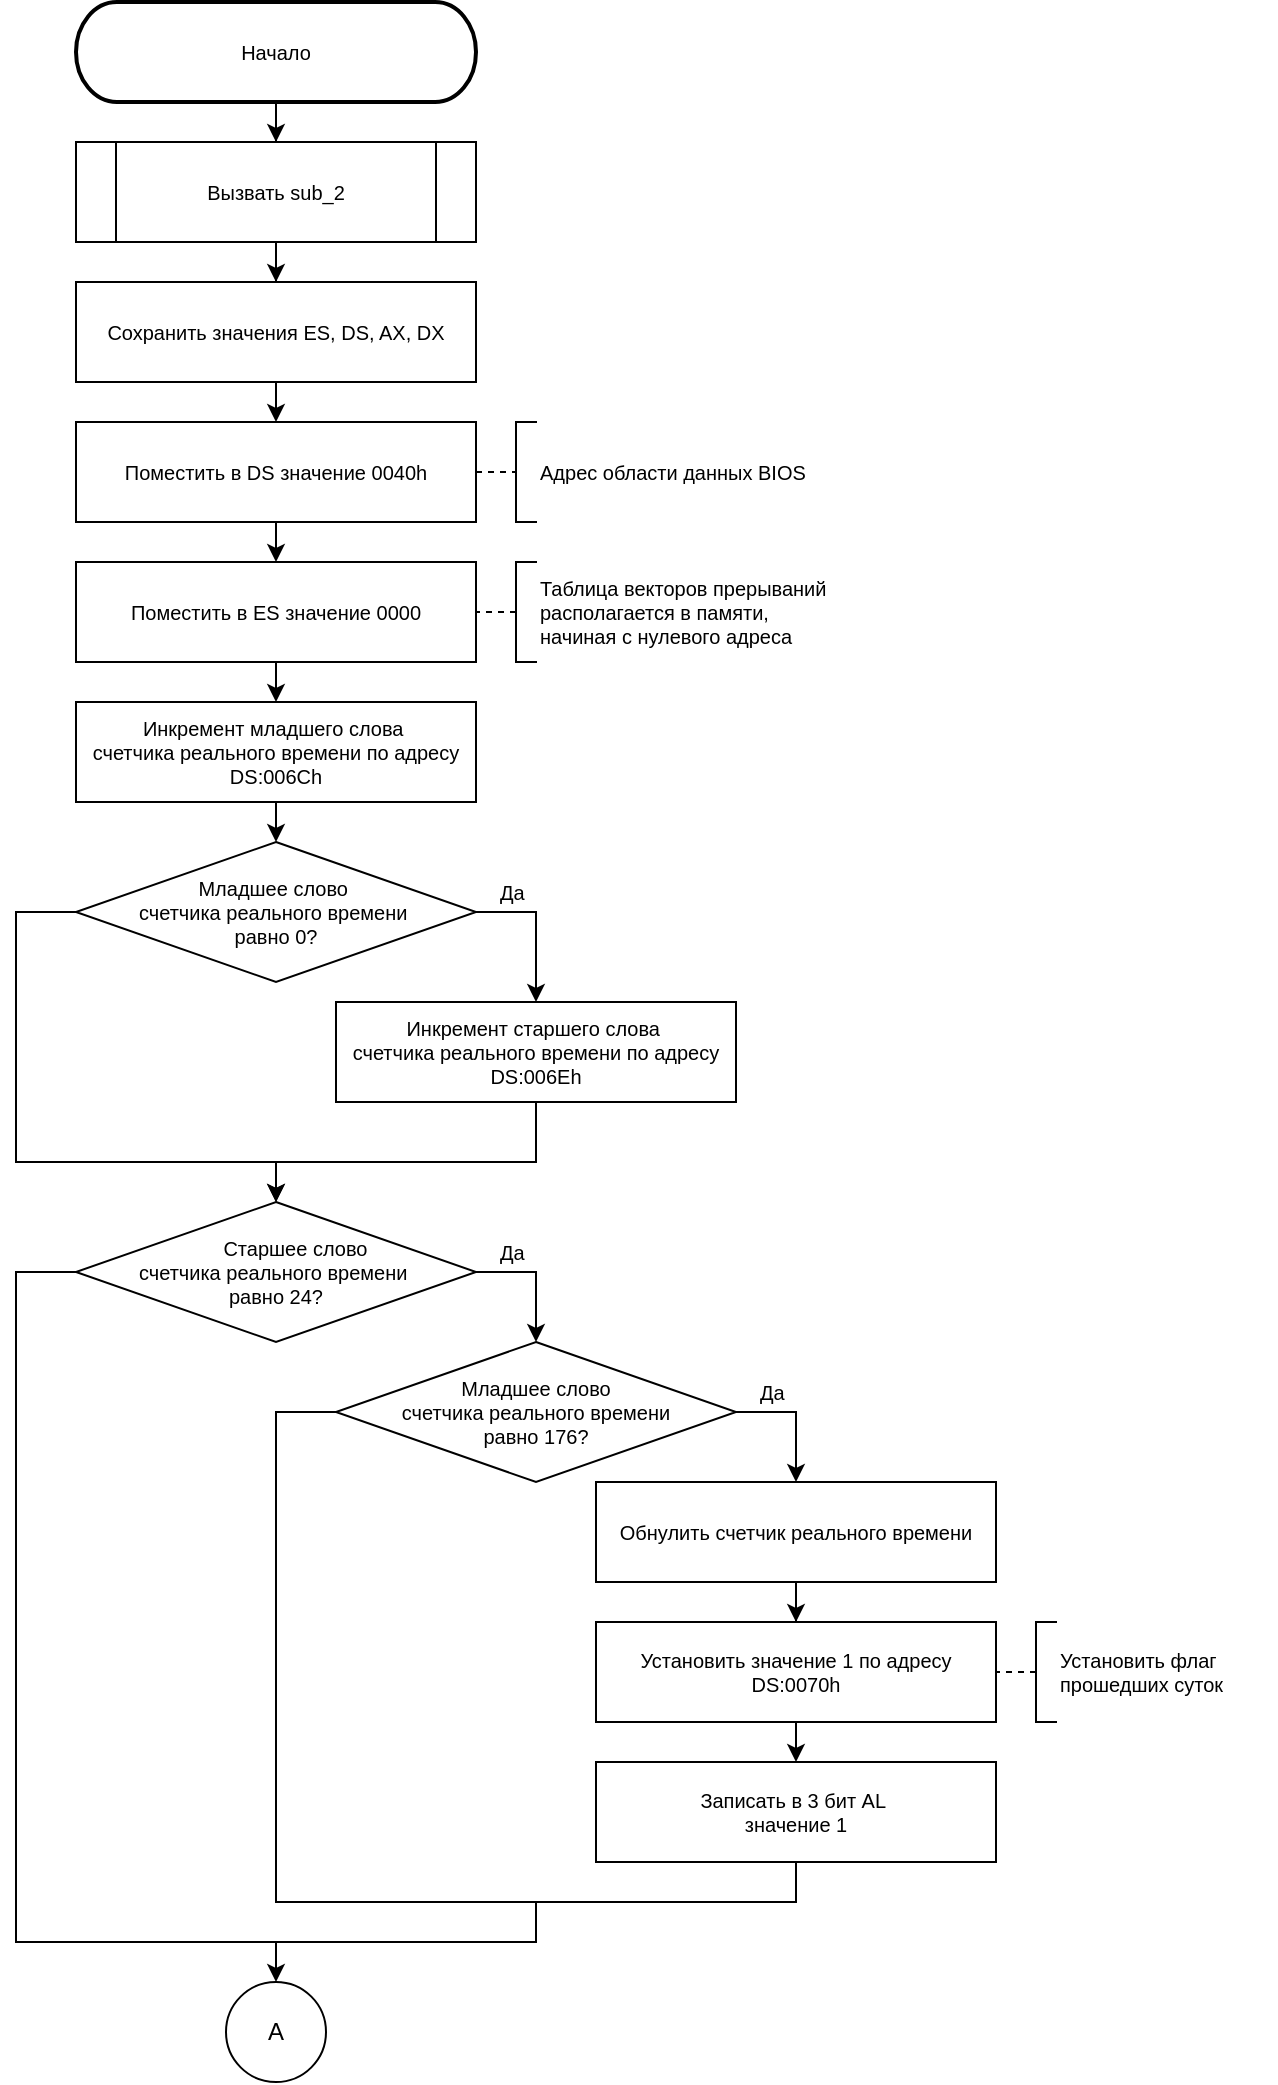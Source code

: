 <mxfile version="24.7.8" pages="3">
  <diagram name="int8h_part1" id="kX3AGAllcmJoz38sUThV">
    <mxGraphModel dx="954" dy="727" grid="1" gridSize="10" guides="1" tooltips="1" connect="1" arrows="1" fold="1" page="1" pageScale="1" pageWidth="827" pageHeight="1169" math="0" shadow="0">
      <root>
        <mxCell id="0" />
        <mxCell id="1" parent="0" />
        <mxCell id="KEGsF3LA1VzCkgQofQEx-5" value="" style="edgeStyle=orthogonalEdgeStyle;rounded=0;orthogonalLoop=1;jettySize=auto;html=1;" parent="1" source="KEGsF3LA1VzCkgQofQEx-2" target="KEGsF3LA1VzCkgQofQEx-4" edge="1">
          <mxGeometry relative="1" as="geometry" />
        </mxCell>
        <mxCell id="KEGsF3LA1VzCkgQofQEx-2" value="Начало" style="strokeWidth=2;html=1;shape=stencil(xVXLboMwEPwajlSA1YgcK5oec2mlnjdkk1gxNlq7Sfr3NRhUninxpRIHdgZmPOu1HLBMn6DEIIkkFBiw1yBJPpAKLsEosoVlTg5eRa68unKduhJ0iblx2AWIw06gY7QhdcYr35tGgcsTEjcVyzZB9GK/qR6W5UpKK8KV1D2mw1sx4NL+G92cWPT07Gy+m9pVpXUo0CD10N9wWwcEyZu3U7zM6d3DqZ+o9f3L6fNxp9jPaePTvXhoFi/s4NYj2IRdul64YV52rfrj6byaObJbnG7GjmUWmTuALNtBfj6S+pL7yUWWUB3uEdHShbpgZ+gG830vf6sguOwopOnjCkC5faHBGqiRYE19C+HGdUjKQNWGnr4AOmJodcKDgGOP0lfEsgM3ez+93JVH4kHPlkn8Y2SfPc6F0njnJFh8NGc1OjOcLDsowjtTe+BCuNtp7kCMBGrU3ZU18AM=);whiteSpace=wrap;fontSize=10;" parent="1" vertex="1">
          <mxGeometry x="140" y="70" width="200" height="50" as="geometry" />
        </mxCell>
        <mxCell id="KEGsF3LA1VzCkgQofQEx-7" value="" style="edgeStyle=orthogonalEdgeStyle;rounded=0;orthogonalLoop=1;jettySize=auto;html=1;" parent="1" source="KEGsF3LA1VzCkgQofQEx-4" target="KEGsF3LA1VzCkgQofQEx-6" edge="1">
          <mxGeometry relative="1" as="geometry" />
        </mxCell>
        <mxCell id="KEGsF3LA1VzCkgQofQEx-4" value="Вызвать sub_2" style="shape=process;whiteSpace=wrap;html=1;backgroundOutline=1;fontSize=10;" parent="1" vertex="1">
          <mxGeometry x="140" y="140" width="200" height="50" as="geometry" />
        </mxCell>
        <mxCell id="KEGsF3LA1VzCkgQofQEx-9" style="edgeStyle=orthogonalEdgeStyle;rounded=0;orthogonalLoop=1;jettySize=auto;html=1;exitX=0.5;exitY=1;exitDx=0;exitDy=0;entryX=0.5;entryY=0;entryDx=0;entryDy=0;" parent="1" source="KEGsF3LA1VzCkgQofQEx-6" target="KEGsF3LA1VzCkgQofQEx-8" edge="1">
          <mxGeometry relative="1" as="geometry" />
        </mxCell>
        <mxCell id="KEGsF3LA1VzCkgQofQEx-6" value="Сохранить значения ES, DS, AX, DX" style="rounded=0;whiteSpace=wrap;html=1;fontSize=10;" parent="1" vertex="1">
          <mxGeometry x="140" y="210" width="200" height="50" as="geometry" />
        </mxCell>
        <mxCell id="KEGsF3LA1VzCkgQofQEx-20" style="edgeStyle=orthogonalEdgeStyle;rounded=0;orthogonalLoop=1;jettySize=auto;html=1;exitX=0.5;exitY=1;exitDx=0;exitDy=0;entryX=0.5;entryY=0;entryDx=0;entryDy=0;" parent="1" source="KEGsF3LA1VzCkgQofQEx-8" target="KEGsF3LA1VzCkgQofQEx-15" edge="1">
          <mxGeometry relative="1" as="geometry" />
        </mxCell>
        <mxCell id="KEGsF3LA1VzCkgQofQEx-8" value="Поместить в DS значение 0040h" style="rounded=0;whiteSpace=wrap;html=1;fontSize=10;" parent="1" vertex="1">
          <mxGeometry x="140" y="280" width="200" height="50" as="geometry" />
        </mxCell>
        <mxCell id="KEGsF3LA1VzCkgQofQEx-10" value="" style="endArrow=none;html=1;rounded=0;exitX=1;exitY=0.5;exitDx=0;exitDy=0;entryX=0.5;entryY=1;entryDx=0;entryDy=0;dashed=1;" parent="1" source="KEGsF3LA1VzCkgQofQEx-8" target="KEGsF3LA1VzCkgQofQEx-12" edge="1">
          <mxGeometry width="50" height="50" relative="1" as="geometry">
            <mxPoint x="300" y="320" as="sourcePoint" />
            <mxPoint x="310" y="305" as="targetPoint" />
          </mxGeometry>
        </mxCell>
        <mxCell id="KEGsF3LA1VzCkgQofQEx-12" value="" style="shape=partialRectangle;whiteSpace=wrap;html=1;bottom=1;right=1;left=1;top=0;fillColor=none;routingCenterX=-0.5;rotation=90;" parent="1" vertex="1">
          <mxGeometry x="340" y="300" width="50" height="10" as="geometry" />
        </mxCell>
        <mxCell id="KEGsF3LA1VzCkgQofQEx-14" value="Адрес области данных BIOS" style="text;html=1;align=left;verticalAlign=middle;resizable=0;points=[];autosize=1;strokeColor=none;fillColor=none;fontSize=10;" parent="1" vertex="1">
          <mxGeometry x="370" y="290" width="160" height="30" as="geometry" />
        </mxCell>
        <mxCell id="KEGsF3LA1VzCkgQofQEx-24" style="edgeStyle=orthogonalEdgeStyle;rounded=0;orthogonalLoop=1;jettySize=auto;html=1;exitX=0.5;exitY=1;exitDx=0;exitDy=0;entryX=0.5;entryY=0;entryDx=0;entryDy=0;" parent="1" source="KEGsF3LA1VzCkgQofQEx-15" target="KEGsF3LA1VzCkgQofQEx-19" edge="1">
          <mxGeometry relative="1" as="geometry" />
        </mxCell>
        <mxCell id="KEGsF3LA1VzCkgQofQEx-15" value="Поместить в ES значение 0000" style="rounded=0;whiteSpace=wrap;html=1;fontSize=10;" parent="1" vertex="1">
          <mxGeometry x="140" y="350" width="200" height="50" as="geometry" />
        </mxCell>
        <mxCell id="KEGsF3LA1VzCkgQofQEx-17" style="edgeStyle=orthogonalEdgeStyle;rounded=0;orthogonalLoop=1;jettySize=auto;html=1;exitX=0.5;exitY=1;exitDx=0;exitDy=0;entryX=1;entryY=0.5;entryDx=0;entryDy=0;endArrow=none;endFill=0;dashed=1;" parent="1" source="KEGsF3LA1VzCkgQofQEx-16" target="KEGsF3LA1VzCkgQofQEx-15" edge="1">
          <mxGeometry relative="1" as="geometry" />
        </mxCell>
        <mxCell id="KEGsF3LA1VzCkgQofQEx-16" value="" style="shape=partialRectangle;whiteSpace=wrap;html=1;bottom=1;right=1;left=1;top=0;fillColor=none;routingCenterX=-0.5;rotation=90;" parent="1" vertex="1">
          <mxGeometry x="340" y="370" width="50" height="10" as="geometry" />
        </mxCell>
        <mxCell id="KEGsF3LA1VzCkgQofQEx-18" value="Таблица векторов прерываний&amp;nbsp;&lt;div style=&quot;font-size: 10px;&quot;&gt;располагается&amp;nbsp;&lt;span style=&quot;background-color: initial; font-size: 10px;&quot;&gt;в памяти,&lt;/span&gt;&lt;/div&gt;&lt;div style=&quot;font-size: 10px;&quot;&gt;&lt;span style=&quot;background-color: initial; font-size: 10px;&quot;&gt;начиная с нулевого адреса&lt;/span&gt;&lt;/div&gt;" style="text;html=1;align=left;verticalAlign=middle;resizable=0;points=[];autosize=1;strokeColor=none;fillColor=none;fontSize=10;" parent="1" vertex="1">
          <mxGeometry x="370" y="350" width="170" height="50" as="geometry" />
        </mxCell>
        <mxCell id="KEGsF3LA1VzCkgQofQEx-27" style="edgeStyle=orthogonalEdgeStyle;rounded=0;orthogonalLoop=1;jettySize=auto;html=1;exitX=0.5;exitY=1;exitDx=0;exitDy=0;entryX=0.5;entryY=0;entryDx=0;entryDy=0;" parent="1" source="KEGsF3LA1VzCkgQofQEx-19" target="KEGsF3LA1VzCkgQofQEx-26" edge="1">
          <mxGeometry relative="1" as="geometry" />
        </mxCell>
        <mxCell id="KEGsF3LA1VzCkgQofQEx-19" value="Инкремент младшего слова&amp;nbsp;&lt;div&gt;счетчика реального времени по адресу DS:006Ch&lt;/div&gt;" style="rounded=0;whiteSpace=wrap;html=1;fontSize=10;" parent="1" vertex="1">
          <mxGeometry x="140" y="420" width="200" height="50" as="geometry" />
        </mxCell>
        <mxCell id="KEGsF3LA1VzCkgQofQEx-23" value="&lt;div style=&quot;font-size: 10px;&quot;&gt;&lt;br&gt;&lt;/div&gt;" style="text;html=1;align=left;verticalAlign=middle;resizable=0;points=[];autosize=1;strokeColor=none;fillColor=none;fontSize=10;" parent="1" vertex="1">
          <mxGeometry x="370" y="430" width="20" height="30" as="geometry" />
        </mxCell>
        <mxCell id="KEGsF3LA1VzCkgQofQEx-30" style="edgeStyle=orthogonalEdgeStyle;rounded=0;orthogonalLoop=1;jettySize=auto;html=1;exitX=1;exitY=0.5;exitDx=0;exitDy=0;entryX=0.5;entryY=0;entryDx=0;entryDy=0;" parent="1" source="KEGsF3LA1VzCkgQofQEx-26" target="KEGsF3LA1VzCkgQofQEx-29" edge="1">
          <mxGeometry relative="1" as="geometry" />
        </mxCell>
        <mxCell id="KEGsF3LA1VzCkgQofQEx-33" style="edgeStyle=orthogonalEdgeStyle;rounded=0;orthogonalLoop=1;jettySize=auto;html=1;exitX=0;exitY=0.5;exitDx=0;exitDy=0;entryX=0.5;entryY=0;entryDx=0;entryDy=0;" parent="1" source="KEGsF3LA1VzCkgQofQEx-26" target="KEGsF3LA1VzCkgQofQEx-31" edge="1">
          <mxGeometry relative="1" as="geometry">
            <Array as="points">
              <mxPoint x="110" y="525" />
              <mxPoint x="110" y="650" />
              <mxPoint x="240" y="650" />
            </Array>
          </mxGeometry>
        </mxCell>
        <mxCell id="KEGsF3LA1VzCkgQofQEx-26" value="Младшее слово&amp;nbsp;&lt;div style=&quot;font-size: 10px;&quot;&gt;счетчика реального времени&amp;nbsp;&lt;/div&gt;&lt;div style=&quot;font-size: 10px;&quot;&gt;равно 0?&lt;/div&gt;" style="rhombus;whiteSpace=wrap;html=1;fontSize=10;" parent="1" vertex="1">
          <mxGeometry x="140" y="490" width="200" height="70" as="geometry" />
        </mxCell>
        <mxCell id="KEGsF3LA1VzCkgQofQEx-32" style="edgeStyle=orthogonalEdgeStyle;rounded=0;orthogonalLoop=1;jettySize=auto;html=1;exitX=0.5;exitY=1;exitDx=0;exitDy=0;entryX=0.5;entryY=0;entryDx=0;entryDy=0;" parent="1" source="KEGsF3LA1VzCkgQofQEx-29" target="KEGsF3LA1VzCkgQofQEx-31" edge="1">
          <mxGeometry relative="1" as="geometry">
            <Array as="points">
              <mxPoint x="370" y="650" />
              <mxPoint x="240" y="650" />
            </Array>
          </mxGeometry>
        </mxCell>
        <mxCell id="KEGsF3LA1VzCkgQofQEx-29" value="Инкремент старшего слова&amp;nbsp;&lt;div&gt;счетчика реального времени по адресу DS:006Eh&lt;/div&gt;" style="rounded=0;whiteSpace=wrap;html=1;fontSize=10;" parent="1" vertex="1">
          <mxGeometry x="270" y="570" width="200" height="50" as="geometry" />
        </mxCell>
        <mxCell id="KEGsF3LA1VzCkgQofQEx-35" style="edgeStyle=orthogonalEdgeStyle;rounded=0;orthogonalLoop=1;jettySize=auto;html=1;exitX=1;exitY=0.5;exitDx=0;exitDy=0;entryX=0.5;entryY=0;entryDx=0;entryDy=0;" parent="1" source="KEGsF3LA1VzCkgQofQEx-31" target="KEGsF3LA1VzCkgQofQEx-34" edge="1">
          <mxGeometry relative="1" as="geometry" />
        </mxCell>
        <mxCell id="KEGsF3LA1VzCkgQofQEx-31" value="&lt;span style=&quot;white-space: pre;&quot;&gt;&#x9;&lt;/span&gt;Старшее&amp;nbsp;слово&amp;nbsp;&lt;div&gt;счетчика реального времени&amp;nbsp;&lt;/div&gt;&lt;div&gt;равно 24?&lt;/div&gt;" style="rhombus;whiteSpace=wrap;html=1;fontSize=10;" parent="1" vertex="1">
          <mxGeometry x="140" y="670" width="200" height="70" as="geometry" />
        </mxCell>
        <mxCell id="KEGsF3LA1VzCkgQofQEx-37" style="edgeStyle=orthogonalEdgeStyle;rounded=0;orthogonalLoop=1;jettySize=auto;html=1;exitX=1;exitY=0.5;exitDx=0;exitDy=0;entryX=0.5;entryY=0;entryDx=0;entryDy=0;" parent="1" source="KEGsF3LA1VzCkgQofQEx-34" target="KEGsF3LA1VzCkgQofQEx-36" edge="1">
          <mxGeometry relative="1" as="geometry" />
        </mxCell>
        <mxCell id="KEGsF3LA1VzCkgQofQEx-34" value="&lt;div&gt;Младшее слово&lt;/div&gt;&lt;div&gt;счетчика реального времени&lt;/div&gt;&lt;div&gt;равно 176?&lt;/div&gt;" style="rhombus;whiteSpace=wrap;html=1;fontSize=10;" parent="1" vertex="1">
          <mxGeometry x="270" y="740" width="200" height="70" as="geometry" />
        </mxCell>
        <mxCell id="KEGsF3LA1VzCkgQofQEx-40" value="" style="edgeStyle=orthogonalEdgeStyle;rounded=0;orthogonalLoop=1;jettySize=auto;html=1;" parent="1" source="KEGsF3LA1VzCkgQofQEx-36" target="KEGsF3LA1VzCkgQofQEx-38" edge="1">
          <mxGeometry relative="1" as="geometry" />
        </mxCell>
        <mxCell id="KEGsF3LA1VzCkgQofQEx-36" value="Обнулить счетчик реального времени" style="rounded=0;whiteSpace=wrap;html=1;fontSize=10;" parent="1" vertex="1">
          <mxGeometry x="400" y="810" width="200" height="50" as="geometry" />
        </mxCell>
        <mxCell id="Fi61IJi1vSNhHZbA1PIJ-2" style="edgeStyle=orthogonalEdgeStyle;rounded=0;orthogonalLoop=1;jettySize=auto;html=1;exitX=0.5;exitY=1;exitDx=0;exitDy=0;entryX=0.5;entryY=0;entryDx=0;entryDy=0;" parent="1" source="KEGsF3LA1VzCkgQofQEx-38" target="Fi61IJi1vSNhHZbA1PIJ-1" edge="1">
          <mxGeometry relative="1" as="geometry" />
        </mxCell>
        <mxCell id="KEGsF3LA1VzCkgQofQEx-38" value="Установить значение 1 по адресу DS:0070h" style="rounded=0;whiteSpace=wrap;html=1;fontSize=10;" parent="1" vertex="1">
          <mxGeometry x="400" y="880" width="200" height="50" as="geometry" />
        </mxCell>
        <mxCell id="KEGsF3LA1VzCkgQofQEx-41" value="Да" style="text;html=1;align=left;verticalAlign=middle;resizable=0;points=[];autosize=1;strokeColor=none;fillColor=none;fontSize=10;" parent="1" vertex="1">
          <mxGeometry x="350" y="500" width="40" height="30" as="geometry" />
        </mxCell>
        <mxCell id="MlX3_mALY93qENVLKuv_-1" value="" style="shape=partialRectangle;whiteSpace=wrap;html=1;bottom=1;right=1;left=1;top=0;fillColor=none;routingCenterX=-0.5;rotation=90;" parent="1" vertex="1">
          <mxGeometry x="600" y="900" width="50" height="10" as="geometry" />
        </mxCell>
        <mxCell id="MlX3_mALY93qENVLKuv_-2" value="Установить флаг&amp;nbsp;&lt;div&gt;прошедших суток&lt;/div&gt;" style="text;html=1;align=left;verticalAlign=middle;resizable=0;points=[];autosize=1;strokeColor=none;fillColor=none;fontSize=10;" parent="1" vertex="1">
          <mxGeometry x="630" y="885" width="110" height="40" as="geometry" />
        </mxCell>
        <mxCell id="MlX3_mALY93qENVLKuv_-7" value="" style="endArrow=none;html=1;rounded=0;entryX=1;entryY=0.5;entryDx=0;entryDy=0;exitX=0.5;exitY=1;exitDx=0;exitDy=0;dashed=1;" parent="1" source="MlX3_mALY93qENVLKuv_-1" target="KEGsF3LA1VzCkgQofQEx-38" edge="1">
          <mxGeometry width="50" height="50" relative="1" as="geometry">
            <mxPoint x="580" y="1030" as="sourcePoint" />
            <mxPoint x="630" y="980" as="targetPoint" />
          </mxGeometry>
        </mxCell>
        <mxCell id="MlX3_mALY93qENVLKuv_-8" value="" style="shape=waypoint;sketch=0;fillStyle=solid;size=6;pointerEvents=1;points=[];fillColor=none;resizable=0;rotatable=0;perimeter=centerPerimeter;snapToPoint=1;strokeWidth=0.0;opacity=0;" parent="1" vertex="1">
          <mxGeometry x="390" y="950" width="20" height="20" as="geometry" />
        </mxCell>
        <mxCell id="MlX3_mALY93qENVLKuv_-11" value="" style="endArrow=none;html=1;rounded=0;entryX=0;entryY=0.5;entryDx=0;entryDy=0;" parent="1" target="KEGsF3LA1VzCkgQofQEx-34" edge="1">
          <mxGeometry width="50" height="50" relative="1" as="geometry">
            <mxPoint x="370" y="1020" as="sourcePoint" />
            <mxPoint x="270" y="850" as="targetPoint" />
            <Array as="points">
              <mxPoint x="240" y="1020" />
              <mxPoint x="240" y="775" />
            </Array>
          </mxGeometry>
        </mxCell>
        <mxCell id="MlX3_mALY93qENVLKuv_-12" style="edgeStyle=orthogonalEdgeStyle;rounded=0;orthogonalLoop=1;jettySize=auto;html=1;entryX=-0.09;entryY=0.51;entryDx=0;entryDy=0;entryPerimeter=0;" parent="1" source="MlX3_mALY93qENVLKuv_-8" target="MlX3_mALY93qENVLKuv_-8" edge="1">
          <mxGeometry relative="1" as="geometry" />
        </mxCell>
        <mxCell id="MlX3_mALY93qENVLKuv_-14" value="" style="shape=waypoint;sketch=0;fillStyle=solid;size=6;pointerEvents=1;points=[];fillColor=none;resizable=0;rotatable=0;perimeter=centerPerimeter;snapToPoint=1;opacity=0;" parent="1" vertex="1">
          <mxGeometry x="230" y="970" width="20" height="20" as="geometry" />
        </mxCell>
        <mxCell id="MlX3_mALY93qENVLKuv_-15" value="" style="endArrow=none;html=1;rounded=0;entryX=0;entryY=0.5;entryDx=0;entryDy=0;" parent="1" target="KEGsF3LA1VzCkgQofQEx-31" edge="1">
          <mxGeometry width="50" height="50" relative="1" as="geometry">
            <mxPoint x="240" y="1040" as="sourcePoint" />
            <mxPoint x="170" y="840" as="targetPoint" />
            <Array as="points">
              <mxPoint x="110" y="1040" />
              <mxPoint x="110" y="705" />
            </Array>
          </mxGeometry>
        </mxCell>
        <mxCell id="MlX3_mALY93qENVLKuv_-16" value="" style="endArrow=none;html=1;rounded=0;" parent="1" edge="1">
          <mxGeometry width="50" height="50" relative="1" as="geometry">
            <mxPoint x="240" y="1040" as="sourcePoint" />
            <mxPoint x="370" y="1020" as="targetPoint" />
            <Array as="points">
              <mxPoint x="370" y="1040" />
            </Array>
          </mxGeometry>
        </mxCell>
        <mxCell id="Fi61IJi1vSNhHZbA1PIJ-5" style="edgeStyle=orthogonalEdgeStyle;rounded=0;orthogonalLoop=1;jettySize=auto;html=1;exitX=0.5;exitY=0;exitDx=0;exitDy=0;startArrow=classic;startFill=1;endArrow=none;endFill=0;" parent="1" source="MlX3_mALY93qENVLKuv_-17" edge="1">
          <mxGeometry relative="1" as="geometry">
            <mxPoint x="240" y="1040" as="targetPoint" />
          </mxGeometry>
        </mxCell>
        <mxCell id="MlX3_mALY93qENVLKuv_-17" value="A" style="ellipse;whiteSpace=wrap;html=1;aspect=fixed;" parent="1" vertex="1">
          <mxGeometry x="215" y="1060" width="50" height="50" as="geometry" />
        </mxCell>
        <mxCell id="SvgwyUeKpZkWdWrSWKi9-1" value="Да" style="text;html=1;align=left;verticalAlign=middle;resizable=0;points=[];autosize=1;strokeColor=none;fillColor=none;fontSize=10;" parent="1" vertex="1">
          <mxGeometry x="350" y="680" width="40" height="30" as="geometry" />
        </mxCell>
        <mxCell id="SvgwyUeKpZkWdWrSWKi9-2" value="Да" style="text;html=1;align=left;verticalAlign=middle;resizable=0;points=[];autosize=1;strokeColor=none;fillColor=none;fontSize=10;" parent="1" vertex="1">
          <mxGeometry x="480" y="750" width="40" height="30" as="geometry" />
        </mxCell>
        <mxCell id="Fi61IJi1vSNhHZbA1PIJ-1" value="Записать в 3 бит AL&amp;nbsp;&lt;div&gt;значение 1&lt;/div&gt;" style="rounded=0;whiteSpace=wrap;html=1;fontSize=10;" parent="1" vertex="1">
          <mxGeometry x="400" y="950" width="200" height="50" as="geometry" />
        </mxCell>
        <mxCell id="Fi61IJi1vSNhHZbA1PIJ-4" value="" style="endArrow=none;html=1;rounded=0;entryX=0.5;entryY=1;entryDx=0;entryDy=0;" parent="1" target="Fi61IJi1vSNhHZbA1PIJ-1" edge="1">
          <mxGeometry width="50" height="50" relative="1" as="geometry">
            <mxPoint x="370" y="1020" as="sourcePoint" />
            <mxPoint x="500" y="1040" as="targetPoint" />
            <Array as="points">
              <mxPoint x="500" y="1020" />
            </Array>
          </mxGeometry>
        </mxCell>
      </root>
    </mxGraphModel>
  </diagram>
  <diagram id="_A3V1ON-6vE8In4MbhNI" name="int8h_part2">
    <mxGraphModel dx="954" dy="727" grid="1" gridSize="10" guides="1" tooltips="1" connect="1" arrows="1" fold="1" page="1" pageScale="1" pageWidth="827" pageHeight="1169" math="0" shadow="0">
      <root>
        <mxCell id="0" />
        <mxCell id="1" parent="0" />
        <mxCell id="llZR8swVQhsN2AlXlcWy-2" value="Конец" style="strokeWidth=2;html=1;shape=stencil(xVXLboMwEPwajlSA1YgcK5oec2mlnjdkk1gxNlq7Sfr3NRhUninxpRIHdgZmPOu1HLBMn6DEIIkkFBiw1yBJPpAKLsEosoVlTg5eRa68unKduhJ0iblx2AWIw06gY7QhdcYr35tGgcsTEjcVyzZB9GK/qR6W5UpKK8KV1D2mw1sx4NL+G92cWPT07Gy+m9pVpXUo0CD10N9wWwcEyZu3U7zM6d3DqZ+o9f3L6fNxp9jPaePTvXhoFi/s4NYj2IRdul64YV52rfrj6byaObJbnG7GjmUWmTuALNtBfj6S+pL7yUWWUB3uEdHShbpgZ+gG830vf6sguOwopOnjCkC5faHBGqiRYE19C+HGdUjKQNWGnr4AOmJodcKDgGOP0lfEsgM3ez+93JVH4kHPlkn8Y2SfPc6F0njnJFh8NGc1OjOcLDsowjtTe+BCuNtp7kCMBGrU3ZU18AM=);whiteSpace=wrap;fontSize=10;" parent="1" vertex="1">
          <mxGeometry x="300" y="999" width="200" height="50" as="geometry" />
        </mxCell>
        <mxCell id="llZR8swVQhsN2AlXlcWy-4" value="int 1Ch" style="shape=process;whiteSpace=wrap;html=1;backgroundOutline=1;fontSize=10;" parent="1" vertex="1">
          <mxGeometry x="430" y="609" width="200" height="50" as="geometry" />
        </mxCell>
        <mxCell id="jvFBxKoO93Tg4FBrqQjw-2" style="edgeStyle=orthogonalEdgeStyle;rounded=0;orthogonalLoop=1;jettySize=auto;html=1;exitX=0.5;exitY=1;exitDx=0;exitDy=0;entryX=0.5;entryY=0;entryDx=0;entryDy=0;" parent="1" source="llZR8swVQhsN2AlXlcWy-18" target="jvFBxKoO93Tg4FBrqQjw-1" edge="1">
          <mxGeometry relative="1" as="geometry" />
        </mxCell>
        <mxCell id="llZR8swVQhsN2AlXlcWy-18" value="Декремент счетчика времени до отключения моторчика дисковода по адресу DS:0040h" style="rounded=0;whiteSpace=wrap;html=1;fontSize=10;" parent="1" vertex="1">
          <mxGeometry x="300" y="140" width="200" height="50" as="geometry" />
        </mxCell>
        <mxCell id="hmIKk1sUvKySGPibrf0a-3" style="edgeStyle=orthogonalEdgeStyle;rounded=0;orthogonalLoop=1;jettySize=auto;html=1;exitX=0.5;exitY=1;exitDx=0;exitDy=0;entryX=0.5;entryY=0;entryDx=0;entryDy=0;" parent="1" source="llZR8swVQhsN2AlXlcWy-47" target="hmIKk1sUvKySGPibrf0a-1" edge="1">
          <mxGeometry relative="1" as="geometry" />
        </mxCell>
        <mxCell id="llZR8swVQhsN2AlXlcWy-47" value="A" style="ellipse;whiteSpace=wrap;html=1;aspect=fixed;" parent="1" vertex="1">
          <mxGeometry x="375" width="50" height="50" as="geometry" />
        </mxCell>
        <mxCell id="jvFBxKoO93Tg4FBrqQjw-4" style="edgeStyle=orthogonalEdgeStyle;rounded=0;orthogonalLoop=1;jettySize=auto;html=1;exitX=1;exitY=0.5;exitDx=0;exitDy=0;entryX=0.5;entryY=0;entryDx=0;entryDy=0;" parent="1" source="jvFBxKoO93Tg4FBrqQjw-1" target="jvFBxKoO93Tg4FBrqQjw-3" edge="1">
          <mxGeometry relative="1" as="geometry" />
        </mxCell>
        <mxCell id="jvFBxKoO93Tg4FBrqQjw-1" value="&lt;div&gt;&lt;font style=&quot;font-size: 6px;&quot;&gt;&lt;br&gt;&lt;/font&gt;&lt;/div&gt;&lt;font style=&quot;font-size: 10px;&quot;&gt;Значение&amp;nbsp;&lt;/font&gt;&lt;span style=&quot;font-size: 10px; background-color: initial;&quot;&gt;счетчика&amp;nbsp;&lt;/span&gt;&lt;div&gt;&lt;span style=&quot;font-size: 10px; background-color: initial;&quot;&gt;времени&amp;nbsp;&lt;/span&gt;&lt;span style=&quot;background-color: initial; font-size: 10px;&quot;&gt;до&amp;nbsp;&lt;/span&gt;&lt;span style=&quot;background-color: initial; font-size: 10px;&quot;&gt;отключения&amp;nbsp;&lt;/span&gt;&lt;/div&gt;&lt;div&gt;&lt;span style=&quot;font-size: 10px; background-color: initial;&quot;&gt;моторчика&amp;nbsp;&lt;/span&gt;&lt;span style=&quot;background-color: initial; font-size: 10px;&quot;&gt;дисковода&amp;nbsp;&lt;/span&gt;&lt;/div&gt;&lt;div&gt;&lt;div style=&quot;font-size: 10px;&quot;&gt;&lt;font style=&quot;font-size: 10px;&quot;&gt;равно 0?&lt;/font&gt;&lt;/div&gt;&lt;/div&gt;" style="rhombus;whiteSpace=wrap;html=1;fontSize=9;verticalAlign=middle;" parent="1" vertex="1">
          <mxGeometry x="300" y="210" width="200" height="80" as="geometry" />
        </mxCell>
        <mxCell id="Ist4gbD3HzngzKaKGOdU-1" style="edgeStyle=orthogonalEdgeStyle;rounded=0;orthogonalLoop=1;jettySize=auto;html=1;exitX=0.5;exitY=1;exitDx=0;exitDy=0;entryX=0.5;entryY=0;entryDx=0;entryDy=0;" parent="1" source="jvFBxKoO93Tg4FBrqQjw-3" target="QFpGbzL8guXIsRFLBD5B-2" edge="1">
          <mxGeometry relative="1" as="geometry" />
        </mxCell>
        <mxCell id="jvFBxKoO93Tg4FBrqQjw-3" value="&lt;div&gt;Сброс флага работы&amp;nbsp;&lt;/div&gt;&lt;div&gt;моторчика дисковода&amp;nbsp;&lt;/div&gt;&lt;div&gt;&lt;span style=&quot;text-align: left; text-wrap: nowrap; background-color: initial;&quot;&gt;по адреcу DS:003Fh&lt;/span&gt;&lt;/div&gt;" style="rounded=0;whiteSpace=wrap;html=1;fontSize=10;" parent="1" vertex="1">
          <mxGeometry x="430" y="290" width="200" height="50" as="geometry" />
        </mxCell>
        <mxCell id="ccdr6MgK69PDSdA_W5bW-2" value="&lt;div style=&quot;font-size: 10px;&quot;&gt;&lt;br&gt;&lt;/div&gt;" style="text;html=1;align=left;verticalAlign=middle;resizable=0;points=[];autosize=1;strokeColor=none;fillColor=none;fontSize=10;" parent="1" vertex="1">
          <mxGeometry x="660" y="300" width="20" height="30" as="geometry" />
        </mxCell>
        <mxCell id="4Y6eMXBaO_cXLUbZxUZR-4" style="edgeStyle=orthogonalEdgeStyle;rounded=0;orthogonalLoop=1;jettySize=auto;html=1;exitX=1;exitY=0.5;exitDx=0;exitDy=0;entryX=0.5;entryY=1;entryDx=0;entryDy=0;dashed=1;endArrow=none;endFill=0;" parent="1" source="QFpGbzL8guXIsRFLBD5B-2" target="4Y6eMXBaO_cXLUbZxUZR-2" edge="1">
          <mxGeometry relative="1" as="geometry" />
        </mxCell>
        <mxCell id="QFpGbzL8guXIsRFLBD5B-2" value="Отправить команду 0Сh в порт 3F2h" style="rounded=0;whiteSpace=wrap;html=1;fontSize=10;" parent="1" vertex="1">
          <mxGeometry x="430" y="360" width="200" height="50" as="geometry" />
        </mxCell>
        <mxCell id="Ist4gbD3HzngzKaKGOdU-9" style="edgeStyle=orthogonalEdgeStyle;rounded=0;orthogonalLoop=1;jettySize=auto;html=1;exitX=1;exitY=0.5;exitDx=0;exitDy=0;entryX=0.5;entryY=0;entryDx=0;entryDy=0;" parent="1" source="Ist4gbD3HzngzKaKGOdU-2" target="llZR8swVQhsN2AlXlcWy-4" edge="1">
          <mxGeometry relative="1" as="geometry" />
        </mxCell>
        <mxCell id="EgimrRr1BIp6ZGJeG-09-2" style="edgeStyle=orthogonalEdgeStyle;rounded=0;orthogonalLoop=1;jettySize=auto;html=1;exitX=0;exitY=0.5;exitDx=0;exitDy=0;entryX=0.5;entryY=0;entryDx=0;entryDy=0;" parent="1" source="Ist4gbD3HzngzKaKGOdU-2" target="EgimrRr1BIp6ZGJeG-09-1" edge="1">
          <mxGeometry relative="1" as="geometry" />
        </mxCell>
        <mxCell id="Ist4gbD3HzngzKaKGOdU-2" value="Выставлен ли флаг PF&amp;nbsp;&lt;div&gt;по адресу DS:0314h?&lt;/div&gt;" style="rhombus;whiteSpace=wrap;html=1;fontSize=9;verticalAlign=middle;" parent="1" vertex="1">
          <mxGeometry x="300" y="520" width="200" height="80" as="geometry" />
        </mxCell>
        <mxCell id="eZrXRRgkIzcg9xz9a0wi-2" value="" style="edgeStyle=orthogonalEdgeStyle;rounded=0;orthogonalLoop=1;jettySize=auto;html=1;" parent="1" source="Ist4gbD3HzngzKaKGOdU-3" target="eZrXRRgkIzcg9xz9a0wi-1" edge="1">
          <mxGeometry relative="1" as="geometry" />
        </mxCell>
        <mxCell id="Ist4gbD3HzngzKaKGOdU-3" value="" style="shape=waypoint;sketch=0;fillStyle=solid;size=6;pointerEvents=1;points=[];fillColor=none;resizable=0;rotatable=0;perimeter=centerPerimeter;snapToPoint=1;textOpacity=0;opacity=0;" parent="1" vertex="1">
          <mxGeometry x="390" y="420" width="20" height="20" as="geometry" />
        </mxCell>
        <mxCell id="Ist4gbD3HzngzKaKGOdU-5" value="" style="endArrow=none;html=1;rounded=0;entryX=0;entryY=0.5;entryDx=0;entryDy=0;" parent="1" target="jvFBxKoO93Tg4FBrqQjw-1" edge="1">
          <mxGeometry width="50" height="50" relative="1" as="geometry">
            <mxPoint x="400" y="430" as="sourcePoint" />
            <mxPoint x="280" y="270" as="targetPoint" />
            <Array as="points">
              <mxPoint x="270" y="430" />
              <mxPoint x="270" y="250" />
            </Array>
          </mxGeometry>
        </mxCell>
        <mxCell id="Ist4gbD3HzngzKaKGOdU-6" value="" style="endArrow=none;html=1;rounded=0;entryX=0.5;entryY=1;entryDx=0;entryDy=0;exitX=0.75;exitY=0.583;exitDx=0;exitDy=0;exitPerimeter=0;" parent="1" source="Ist4gbD3HzngzKaKGOdU-3" target="QFpGbzL8guXIsRFLBD5B-2" edge="1">
          <mxGeometry width="50" height="50" relative="1" as="geometry">
            <mxPoint x="450" y="440" as="sourcePoint" />
            <mxPoint x="480" y="420" as="targetPoint" />
            <Array as="points">
              <mxPoint x="530" y="430" />
            </Array>
          </mxGeometry>
        </mxCell>
        <mxCell id="rKlDvQtnsNCWxC1_MNfo-1" value="Да" style="text;html=1;align=left;verticalAlign=middle;resizable=0;points=[];autosize=1;strokeColor=none;fillColor=none;fontSize=10;" parent="1" vertex="1">
          <mxGeometry x="510" y="220" width="40" height="30" as="geometry" />
        </mxCell>
        <mxCell id="rKlDvQtnsNCWxC1_MNfo-2" value="Да" style="text;html=1;align=left;verticalAlign=middle;resizable=0;points=[];autosize=1;strokeColor=none;fillColor=none;fontSize=10;" parent="1" vertex="1">
          <mxGeometry x="510" y="529" width="40" height="30" as="geometry" />
        </mxCell>
        <mxCell id="rKlDvQtnsNCWxC1_MNfo-3" value="&lt;div&gt;Косвенный вызов int 1Ch&lt;/div&gt;" style="shape=process;whiteSpace=wrap;html=1;backgroundOutline=1;fontSize=10;" parent="1" vertex="1">
          <mxGeometry x="170" y="679" width="200" height="50" as="geometry" />
        </mxCell>
        <mxCell id="rKlDvQtnsNCWxC1_MNfo-10" value="" style="edgeStyle=orthogonalEdgeStyle;rounded=0;orthogonalLoop=1;jettySize=auto;html=1;" parent="1" source="rKlDvQtnsNCWxC1_MNfo-5" target="rKlDvQtnsNCWxC1_MNfo-9" edge="1">
          <mxGeometry relative="1" as="geometry" />
        </mxCell>
        <mxCell id="rKlDvQtnsNCWxC1_MNfo-5" value="" style="shape=waypoint;sketch=0;fillStyle=solid;size=6;pointerEvents=1;points=[];fillColor=none;resizable=0;rotatable=0;perimeter=centerPerimeter;snapToPoint=1;opacity=0;" parent="1" vertex="1">
          <mxGeometry x="390" y="759" width="20" height="20" as="geometry" />
        </mxCell>
        <mxCell id="rKlDvQtnsNCWxC1_MNfo-7" value="" style="endArrow=none;html=1;rounded=0;entryX=0.5;entryY=1;entryDx=0;entryDy=0;exitX=0.473;exitY=0.069;exitDx=0;exitDy=0;exitPerimeter=0;" parent="1" source="rKlDvQtnsNCWxC1_MNfo-5" target="rKlDvQtnsNCWxC1_MNfo-3" edge="1">
          <mxGeometry width="50" height="50" relative="1" as="geometry">
            <mxPoint x="460" y="779" as="sourcePoint" />
            <mxPoint x="510" y="729" as="targetPoint" />
            <Array as="points">
              <mxPoint x="270" y="769" />
            </Array>
          </mxGeometry>
        </mxCell>
        <mxCell id="rKlDvQtnsNCWxC1_MNfo-8" value="" style="endArrow=none;html=1;rounded=0;entryX=0.5;entryY=1;entryDx=0;entryDy=0;" parent="1" source="rKlDvQtnsNCWxC1_MNfo-5" target="llZR8swVQhsN2AlXlcWy-4" edge="1">
          <mxGeometry width="50" height="50" relative="1" as="geometry">
            <mxPoint x="460" y="739" as="sourcePoint" />
            <mxPoint x="510" y="689" as="targetPoint" />
            <Array as="points">
              <mxPoint x="530" y="769" />
            </Array>
          </mxGeometry>
        </mxCell>
        <mxCell id="rKlDvQtnsNCWxC1_MNfo-12" style="edgeStyle=orthogonalEdgeStyle;rounded=0;orthogonalLoop=1;jettySize=auto;html=1;exitX=0.5;exitY=1;exitDx=0;exitDy=0;entryX=0.5;entryY=0;entryDx=0;entryDy=0;" parent="1" source="rKlDvQtnsNCWxC1_MNfo-9" target="rKlDvQtnsNCWxC1_MNfo-11" edge="1">
          <mxGeometry relative="1" as="geometry" />
        </mxCell>
        <mxCell id="rKlDvQtnsNCWxC1_MNfo-9" value="Вызвать sub_2" style="shape=process;whiteSpace=wrap;html=1;backgroundOutline=1;fontSize=10;" parent="1" vertex="1">
          <mxGeometry x="300" y="789" width="200" height="50" as="geometry" />
        </mxCell>
        <mxCell id="rKlDvQtnsNCWxC1_MNfo-14" style="edgeStyle=orthogonalEdgeStyle;rounded=0;orthogonalLoop=1;jettySize=auto;html=1;exitX=0.5;exitY=1;exitDx=0;exitDy=0;entryX=0.5;entryY=0;entryDx=0;entryDy=0;" parent="1" source="rKlDvQtnsNCWxC1_MNfo-11" target="rKlDvQtnsNCWxC1_MNfo-13" edge="1">
          <mxGeometry relative="1" as="geometry" />
        </mxCell>
        <mxCell id="L9U5nZ0u16o31EI2XcBy-4" style="edgeStyle=orthogonalEdgeStyle;rounded=0;orthogonalLoop=1;jettySize=auto;html=1;exitX=1;exitY=0.5;exitDx=0;exitDy=0;entryX=0.5;entryY=1;entryDx=0;entryDy=0;endArrow=none;endFill=0;dashed=1;" parent="1" source="rKlDvQtnsNCWxC1_MNfo-11" target="L9U5nZ0u16o31EI2XcBy-1" edge="1">
          <mxGeometry relative="1" as="geometry" />
        </mxCell>
        <mxCell id="rKlDvQtnsNCWxC1_MNfo-11" value="Послать команду 20h в порт 20h" style="rounded=0;whiteSpace=wrap;html=1;fontSize=10;" parent="1" vertex="1">
          <mxGeometry x="300" y="859" width="200" height="50" as="geometry" />
        </mxCell>
        <mxCell id="rKlDvQtnsNCWxC1_MNfo-13" value="Восстановить значения&lt;div&gt;DX, AX, DS, ES&lt;/div&gt;" style="rounded=0;whiteSpace=wrap;html=1;fontSize=10;" parent="1" vertex="1">
          <mxGeometry x="300" y="929" width="200" height="50" as="geometry" />
        </mxCell>
        <mxCell id="rKlDvQtnsNCWxC1_MNfo-15" style="edgeStyle=orthogonalEdgeStyle;rounded=0;orthogonalLoop=1;jettySize=auto;html=1;exitX=0.5;exitY=1;exitDx=0;exitDy=0;entryX=0.5;entryY=0;entryDx=0;entryDy=0;entryPerimeter=0;" parent="1" source="rKlDvQtnsNCWxC1_MNfo-13" target="llZR8swVQhsN2AlXlcWy-2" edge="1">
          <mxGeometry relative="1" as="geometry" />
        </mxCell>
        <mxCell id="EgimrRr1BIp6ZGJeG-09-3" style="edgeStyle=orthogonalEdgeStyle;rounded=0;orthogonalLoop=1;jettySize=auto;html=1;exitX=0.5;exitY=1;exitDx=0;exitDy=0;entryX=0.5;entryY=0;entryDx=0;entryDy=0;" parent="1" source="EgimrRr1BIp6ZGJeG-09-1" target="rKlDvQtnsNCWxC1_MNfo-3" edge="1">
          <mxGeometry relative="1" as="geometry" />
        </mxCell>
        <mxCell id="EgimrRr1BIp6ZGJeG-09-1" value="Сохранить FLAGS" style="rounded=0;whiteSpace=wrap;html=1;fontSize=10;" parent="1" vertex="1">
          <mxGeometry x="170" y="609" width="200" height="50" as="geometry" />
        </mxCell>
        <mxCell id="hmIKk1sUvKySGPibrf0a-4" style="edgeStyle=orthogonalEdgeStyle;rounded=0;orthogonalLoop=1;jettySize=auto;html=1;exitX=0.5;exitY=1;exitDx=0;exitDy=0;entryX=0.5;entryY=0;entryDx=0;entryDy=0;" parent="1" source="hmIKk1sUvKySGPibrf0a-1" target="llZR8swVQhsN2AlXlcWy-18" edge="1">
          <mxGeometry relative="1" as="geometry" />
        </mxCell>
        <mxCell id="hmIKk1sUvKySGPibrf0a-1" value="Сохранить значение AX" style="rounded=0;whiteSpace=wrap;html=1;fontSize=10;" parent="1" vertex="1">
          <mxGeometry x="300" y="70" width="200" height="50" as="geometry" />
        </mxCell>
        <mxCell id="eZrXRRgkIzcg9xz9a0wi-3" style="edgeStyle=orthogonalEdgeStyle;rounded=0;orthogonalLoop=1;jettySize=auto;html=1;exitX=0.5;exitY=1;exitDx=0;exitDy=0;" parent="1" source="eZrXRRgkIzcg9xz9a0wi-1" target="Ist4gbD3HzngzKaKGOdU-2" edge="1">
          <mxGeometry relative="1" as="geometry" />
        </mxCell>
        <mxCell id="eZrXRRgkIzcg9xz9a0wi-1" value="Восстановить значение AX" style="rounded=0;whiteSpace=wrap;html=1;fontSize=10;" parent="1" vertex="1">
          <mxGeometry x="300" y="450" width="200" height="50" as="geometry" />
        </mxCell>
        <mxCell id="L9U5nZ0u16o31EI2XcBy-1" value="" style="shape=partialRectangle;whiteSpace=wrap;html=1;bottom=1;right=1;left=1;top=0;fillColor=none;routingCenterX=-0.5;rotation=90;" parent="1" vertex="1">
          <mxGeometry x="500" y="879" width="50" height="10" as="geometry" />
        </mxCell>
        <mxCell id="L9U5nZ0u16o31EI2XcBy-2" value="EOI" style="text;html=1;align=left;verticalAlign=middle;resizable=0;points=[];autosize=1;strokeColor=none;fillColor=none;fontSize=10;" parent="1" vertex="1">
          <mxGeometry x="530" y="869" width="40" height="30" as="geometry" />
        </mxCell>
        <mxCell id="4Y6eMXBaO_cXLUbZxUZR-2" value="" style="shape=partialRectangle;whiteSpace=wrap;html=1;bottom=1;right=1;left=1;top=0;fillColor=none;routingCenterX=-0.5;rotation=90;" parent="1" vertex="1">
          <mxGeometry x="630" y="380" width="50" height="10" as="geometry" />
        </mxCell>
        <mxCell id="4Y6eMXBaO_cXLUbZxUZR-3" value="Отключение&amp;nbsp;&lt;span style=&quot;background-color: initial;&quot;&gt;моторчика&amp;nbsp;&lt;/span&gt;&lt;div&gt;дисковода&lt;/div&gt;" style="text;html=1;align=left;verticalAlign=middle;resizable=0;points=[];autosize=1;strokeColor=none;fillColor=none;fontSize=10;" parent="1" vertex="1">
          <mxGeometry x="660" y="365" width="140" height="40" as="geometry" />
        </mxCell>
      </root>
    </mxGraphModel>
  </diagram>
  <diagram id="ntkiaomKNoOVarvybPbp" name="sub_2">
    <mxGraphModel dx="954" dy="727" grid="1" gridSize="10" guides="1" tooltips="1" connect="1" arrows="1" fold="1" page="1" pageScale="1" pageWidth="827" pageHeight="1169" math="0" shadow="0">
      <root>
        <mxCell id="0" />
        <mxCell id="1" parent="0" />
        <mxCell id="_zCqOlZ1L5e6i9hPS-2G-1" value="Конец" style="strokeWidth=2;html=1;shape=stencil(xVXLboMwEPwajlSA1YgcK5oec2mlnjdkk1gxNlq7Sfr3NRhUninxpRIHdgZmPOu1HLBMn6DEIIkkFBiw1yBJPpAKLsEosoVlTg5eRa68unKduhJ0iblx2AWIw06gY7QhdcYr35tGgcsTEjcVyzZB9GK/qR6W5UpKK8KV1D2mw1sx4NL+G92cWPT07Gy+m9pVpXUo0CD10N9wWwcEyZu3U7zM6d3DqZ+o9f3L6fNxp9jPaePTvXhoFi/s4NYj2IRdul64YV52rfrj6byaObJbnG7GjmUWmTuALNtBfj6S+pL7yUWWUB3uEdHShbpgZ+gG830vf6sguOwopOnjCkC5faHBGqiRYE19C+HGdUjKQNWGnr4AOmJodcKDgGOP0lfEsgM3ez+93JVH4kHPlkn8Y2SfPc6F0njnJFh8NGc1OjOcLDsowjtTe+BCuNtp7kCMBGrU3ZU18AM=);whiteSpace=wrap;fontSize=10;" parent="1" vertex="1">
          <mxGeometry x="300" y="690" width="200" height="50" as="geometry" />
        </mxCell>
        <mxCell id="Xu-s25sAJOcUUZ2gDKyk-1" style="edgeStyle=orthogonalEdgeStyle;rounded=0;orthogonalLoop=1;jettySize=auto;html=1;exitX=0.5;exitY=1;exitDx=0;exitDy=0;entryX=0.5;entryY=0;entryDx=0;entryDy=0;" parent="1" source="_zCqOlZ1L5e6i9hPS-2G-4" target="JcH35V3Kuleaw4xtqfU7-2" edge="1">
          <mxGeometry relative="1" as="geometry" />
        </mxCell>
        <mxCell id="_zCqOlZ1L5e6i9hPS-2G-4" value="Сохранить значения DS, AX" style="rounded=0;whiteSpace=wrap;html=1;fontSize=10;" parent="1" vertex="1">
          <mxGeometry x="300" y="140" width="200" height="50" as="geometry" />
        </mxCell>
        <mxCell id="_zCqOlZ1L5e6i9hPS-2G-8" style="edgeStyle=orthogonalEdgeStyle;rounded=0;orthogonalLoop=1;jettySize=auto;html=1;exitX=0.5;exitY=1;exitDx=0;exitDy=0;entryX=0.5;entryY=0;entryDx=0;entryDy=0;" parent="1" target="_zCqOlZ1L5e6i9hPS-2G-4" edge="1">
          <mxGeometry relative="1" as="geometry">
            <mxPoint x="400" y="120" as="sourcePoint" />
            <Array as="points">
              <mxPoint x="400" y="100" />
              <mxPoint x="400" y="100" />
            </Array>
          </mxGeometry>
        </mxCell>
        <mxCell id="0x7uOWBz_AAqmVceFtWV-2" style="edgeStyle=orthogonalEdgeStyle;rounded=0;orthogonalLoop=1;jettySize=auto;html=1;exitX=1;exitY=0.5;exitDx=0;exitDy=0;" parent="1" source="_zCqOlZ1L5e6i9hPS-2G-20" target="_zCqOlZ1L5e6i9hPS-2G-35" edge="1">
          <mxGeometry relative="1" as="geometry" />
        </mxCell>
        <mxCell id="Z-RmZe_KCXxKOvDokLN2-1" style="edgeStyle=orthogonalEdgeStyle;rounded=0;orthogonalLoop=1;jettySize=auto;html=1;exitX=0;exitY=0.5;exitDx=0;exitDy=0;entryX=0.5;entryY=0;entryDx=0;entryDy=0;" parent="1" source="_zCqOlZ1L5e6i9hPS-2G-20" target="0x7uOWBz_AAqmVceFtWV-3" edge="1">
          <mxGeometry relative="1" as="geometry" />
        </mxCell>
        <mxCell id="_zCqOlZ1L5e6i9hPS-2G-20" value="&lt;div&gt;&lt;div&gt;&lt;div style=&quot;font-size: 10px;&quot;&gt;Установлен DF или&amp;nbsp;&lt;/div&gt;&lt;div style=&quot;font-size: 10px;&quot;&gt;старший (13) бит IOPL&amp;nbsp;&lt;/div&gt;&lt;div style=&quot;font-size: 10px;&quot;&gt;по адресу DS:0314h?&lt;/div&gt;&lt;/div&gt;&lt;/div&gt;" style="rhombus;whiteSpace=wrap;html=1;fontSize=10;verticalAlign=middle;" parent="1" vertex="1">
          <mxGeometry x="300" y="360" width="200" height="80" as="geometry" />
        </mxCell>
        <mxCell id="_zCqOlZ1L5e6i9hPS-2G-26" value="Да" style="text;html=1;align=left;verticalAlign=middle;resizable=0;points=[];autosize=1;strokeColor=none;fillColor=none;fontSize=10;" parent="1" vertex="1">
          <mxGeometry x="510" y="370" width="40" height="30" as="geometry" />
        </mxCell>
        <mxCell id="_zCqOlZ1L5e6i9hPS-2G-35" value="CLI" style="rounded=0;whiteSpace=wrap;html=1;fontSize=10;" parent="1" vertex="1">
          <mxGeometry x="430" y="440" width="200" height="50" as="geometry" />
        </mxCell>
        <mxCell id="_zCqOlZ1L5e6i9hPS-2G-36" value="Восстановить значения DS, AX" style="rounded=0;whiteSpace=wrap;html=1;fontSize=10;" parent="1" vertex="1">
          <mxGeometry x="300" y="610" width="200" height="50" as="geometry" />
        </mxCell>
        <mxCell id="_zCqOlZ1L5e6i9hPS-2G-37" style="edgeStyle=orthogonalEdgeStyle;rounded=0;orthogonalLoop=1;jettySize=auto;html=1;exitX=0.5;exitY=1;exitDx=0;exitDy=0;entryX=0.5;entryY=0;entryDx=0;entryDy=0;entryPerimeter=0;" parent="1" source="_zCqOlZ1L5e6i9hPS-2G-36" target="_zCqOlZ1L5e6i9hPS-2G-1" edge="1">
          <mxGeometry relative="1" as="geometry" />
        </mxCell>
        <mxCell id="JcH35V3Kuleaw4xtqfU7-1" value="Начало" style="strokeWidth=2;html=1;shape=stencil(xVXLboMwEPwajlSA1YgcK5oec2mlnjdkk1gxNlq7Sfr3NRhUninxpRIHdgZmPOu1HLBMn6DEIIkkFBiw1yBJPpAKLsEosoVlTg5eRa68unKduhJ0iblx2AWIw06gY7QhdcYr35tGgcsTEjcVyzZB9GK/qR6W5UpKK8KV1D2mw1sx4NL+G92cWPT07Gy+m9pVpXUo0CD10N9wWwcEyZu3U7zM6d3DqZ+o9f3L6fNxp9jPaePTvXhoFi/s4NYj2IRdul64YV52rfrj6byaObJbnG7GjmUWmTuALNtBfj6S+pL7yUWWUB3uEdHShbpgZ+gG830vf6sguOwopOnjCkC5faHBGqiRYE19C+HGdUjKQNWGnr4AOmJodcKDgGOP0lfEsgM3ez+93JVH4kHPlkn8Y2SfPc6F0njnJFh8NGc1OjOcLDsowjtTe+BCuNtp7kCMBGrU3ZU18AM=);whiteSpace=wrap;fontSize=10;" parent="1" vertex="1">
          <mxGeometry x="300" y="70" width="200" height="50" as="geometry" />
        </mxCell>
        <mxCell id="Z-RmZe_KCXxKOvDokLN2-6" style="edgeStyle=orthogonalEdgeStyle;rounded=0;orthogonalLoop=1;jettySize=auto;html=1;exitX=0.5;exitY=1;exitDx=0;exitDy=0;entryX=0.5;entryY=0;entryDx=0;entryDy=0;" parent="1" source="JcH35V3Kuleaw4xtqfU7-2" target="Xu-s25sAJOcUUZ2gDKyk-2" edge="1">
          <mxGeometry relative="1" as="geometry" />
        </mxCell>
        <mxCell id="JcH35V3Kuleaw4xtqfU7-2" value="Поместить в DS значение 40h" style="rounded=0;whiteSpace=wrap;html=1;fontSize=10;" parent="1" vertex="1">
          <mxGeometry x="300" y="210" width="200" height="50" as="geometry" />
        </mxCell>
        <mxCell id="0x7uOWBz_AAqmVceFtWV-1" style="edgeStyle=orthogonalEdgeStyle;rounded=0;orthogonalLoop=1;jettySize=auto;html=1;exitX=0.5;exitY=1;exitDx=0;exitDy=0;entryX=0.5;entryY=0;entryDx=0;entryDy=0;" parent="1" source="Xu-s25sAJOcUUZ2gDKyk-2" target="_zCqOlZ1L5e6i9hPS-2G-20" edge="1">
          <mxGeometry relative="1" as="geometry" />
        </mxCell>
        <mxCell id="Xu-s25sAJOcUUZ2gDKyk-2" value="Сохранить старший байт&amp;nbsp;&lt;div&gt;&lt;span style=&quot;background-color: initial;&quot;&gt;FLAGS в AH&lt;/span&gt;&lt;/div&gt;" style="rounded=0;whiteSpace=wrap;html=1;fontSize=10;" parent="1" vertex="1">
          <mxGeometry x="300" y="280" width="200" height="50" as="geometry" />
        </mxCell>
        <mxCell id="0x7uOWBz_AAqmVceFtWV-3" value="Сбросить IF по адресу DS:0314h" style="rounded=0;whiteSpace=wrap;html=1;fontSize=10;" parent="1" vertex="1">
          <mxGeometry x="170" y="440" width="200" height="50" as="geometry" />
        </mxCell>
        <mxCell id="Z-RmZe_KCXxKOvDokLN2-8" value="" style="edgeStyle=orthogonalEdgeStyle;rounded=0;orthogonalLoop=1;jettySize=auto;html=1;" parent="1" source="Z-RmZe_KCXxKOvDokLN2-2" target="Z-RmZe_KCXxKOvDokLN2-7" edge="1">
          <mxGeometry relative="1" as="geometry" />
        </mxCell>
        <mxCell id="Z-RmZe_KCXxKOvDokLN2-2" value="" style="shape=waypoint;sketch=0;fillStyle=solid;size=6;pointerEvents=1;points=[];fillColor=none;resizable=0;rotatable=0;perimeter=centerPerimeter;snapToPoint=1;opacity=0;" parent="1" vertex="1">
          <mxGeometry x="390" y="510" width="20" height="20" as="geometry" />
        </mxCell>
        <mxCell id="Z-RmZe_KCXxKOvDokLN2-4" value="" style="endArrow=none;html=1;rounded=0;entryX=0.5;entryY=1;entryDx=0;entryDy=0;" parent="1" source="Z-RmZe_KCXxKOvDokLN2-2" target="0x7uOWBz_AAqmVceFtWV-3" edge="1">
          <mxGeometry width="50" height="50" relative="1" as="geometry">
            <mxPoint x="310" y="610" as="sourcePoint" />
            <mxPoint x="360" y="560" as="targetPoint" />
            <Array as="points">
              <mxPoint x="270" y="520" />
            </Array>
          </mxGeometry>
        </mxCell>
        <mxCell id="Z-RmZe_KCXxKOvDokLN2-5" value="" style="endArrow=none;html=1;rounded=0;entryX=0.5;entryY=1;entryDx=0;entryDy=0;exitX=0.65;exitY=0.75;exitDx=0;exitDy=0;exitPerimeter=0;" parent="1" source="Z-RmZe_KCXxKOvDokLN2-2" target="_zCqOlZ1L5e6i9hPS-2G-35" edge="1">
          <mxGeometry width="50" height="50" relative="1" as="geometry">
            <mxPoint x="420" y="560" as="sourcePoint" />
            <mxPoint x="470" y="510" as="targetPoint" />
            <Array as="points">
              <mxPoint x="530" y="520" />
            </Array>
          </mxGeometry>
        </mxCell>
        <mxCell id="Z-RmZe_KCXxKOvDokLN2-9" style="edgeStyle=orthogonalEdgeStyle;rounded=0;orthogonalLoop=1;jettySize=auto;html=1;exitX=0.5;exitY=1;exitDx=0;exitDy=0;entryX=0.5;entryY=0;entryDx=0;entryDy=0;" parent="1" source="Z-RmZe_KCXxKOvDokLN2-7" target="_zCqOlZ1L5e6i9hPS-2G-36" edge="1">
          <mxGeometry relative="1" as="geometry" />
        </mxCell>
        <mxCell id="Z-RmZe_KCXxKOvDokLN2-7" value="Восстановить&amp;nbsp;&lt;span style=&quot;background-color: initial;&quot;&gt;младший байт&amp;nbsp;&lt;/span&gt;&lt;div&gt;&lt;span style=&quot;background-color: initial;&quot;&gt;FLAGS из AH&lt;/span&gt;&lt;/div&gt;" style="rounded=0;whiteSpace=wrap;html=1;fontSize=10;" parent="1" vertex="1">
          <mxGeometry x="300" y="540" width="200" height="50" as="geometry" />
        </mxCell>
      </root>
    </mxGraphModel>
  </diagram>
</mxfile>
